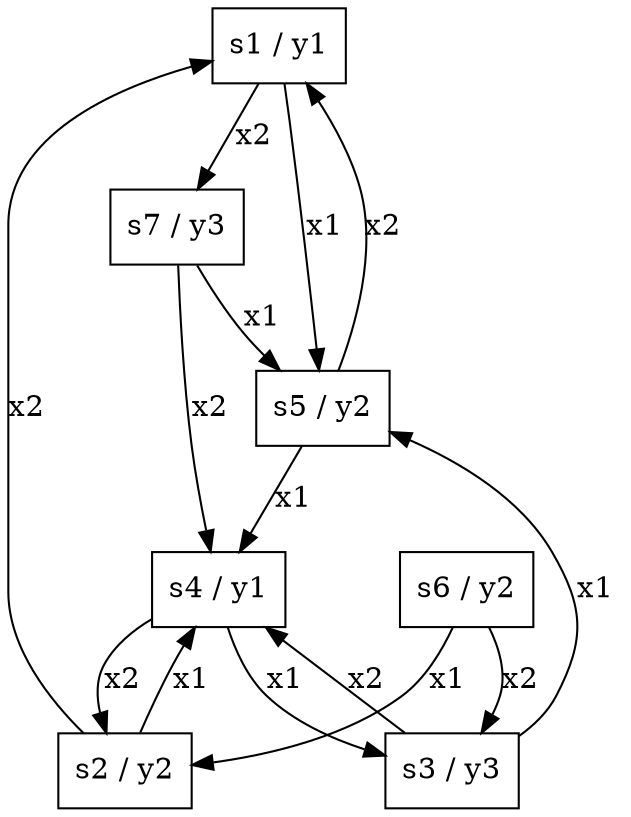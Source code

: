 digraph G{
1 [shape="box"label="s1 / y1"];
1->5 [label="x1 "];
1->7 [label="x2 "];
2 [shape="box"label="s2 / y2"];
2->4 [label="x1 "];
2->1 [label="x2 "];
3 [shape="box"label="s3 / y3"];
3->5 [label="x1 "];
3->4 [label="x2 "];
4 [shape="box"label="s4 / y1"];
4->3 [label="x1 "];
4->2 [label="x2 "];
5 [shape="box"label="s5 / y2"];
5->4 [label="x1 "];
5->1 [label="x2 "];
6 [shape="box"label="s6 / y2"];
6->2 [label="x1 "];
6->3 [label="x2 "];
7 [shape="box"label="s7 / y3"];
7->5 [label="x1 "];
7->4 [label="x2 "];
}
